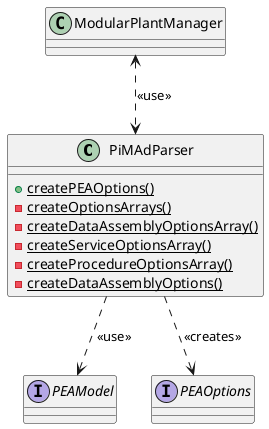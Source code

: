 @startuml
'https://plantuml.com/class-diagram

class PiMAdParser{
+ {static} createPEAOptions()
- {static} createOptionsArrays()
- {static} createDataAssemblyOptionsArray()
- {static} createServiceOptionsArray()
- {static} createProcedureOptionsArray()
- {static} createDataAssemblyOptions()
}
interface PEAModel
interface PEAOptions

ModularPlantManager  <..> PiMAdParser: <<use>>

PiMAdParser ..>PEAModel : <<use>>
PiMAdParser ..>PEAOptions : <<creates>>
@enduml
